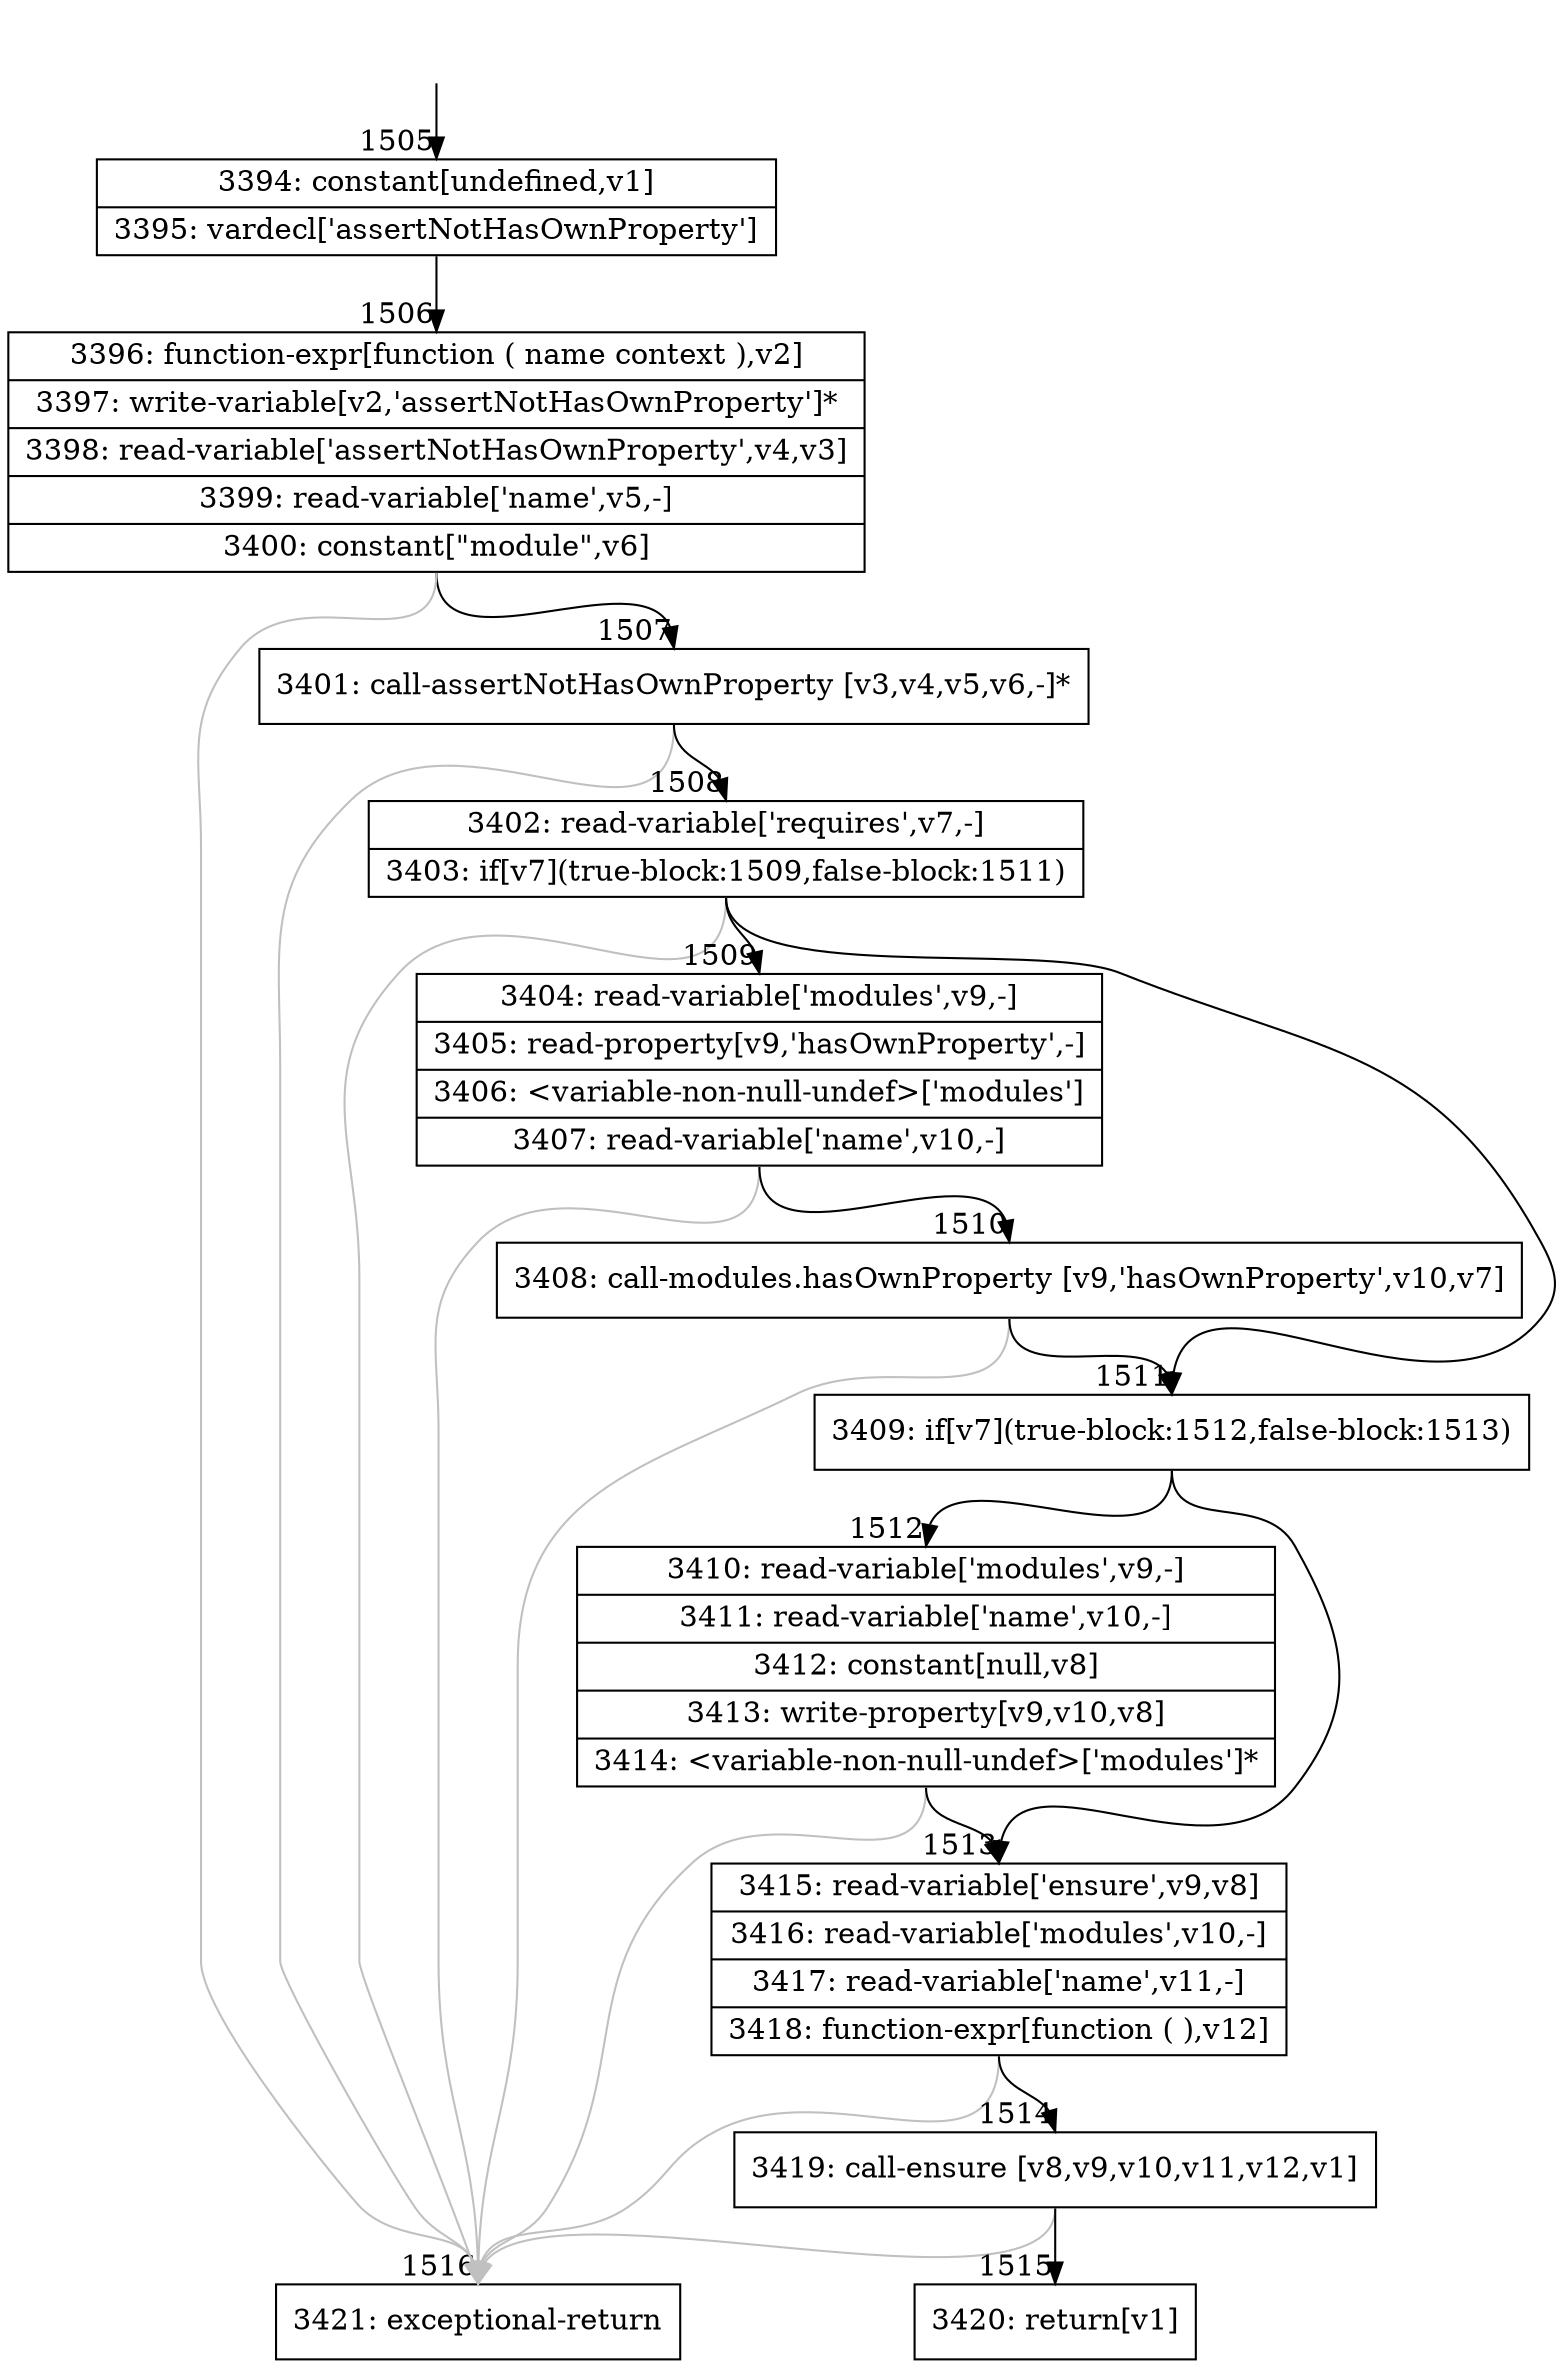 digraph {
rankdir="TD"
BB_entry106[shape=none,label=""];
BB_entry106 -> BB1505 [tailport=s, headport=n, headlabel="    1505"]
BB1505 [shape=record label="{3394: constant[undefined,v1]|3395: vardecl['assertNotHasOwnProperty']}" ] 
BB1505 -> BB1506 [tailport=s, headport=n, headlabel="      1506"]
BB1506 [shape=record label="{3396: function-expr[function ( name context ),v2]|3397: write-variable[v2,'assertNotHasOwnProperty']*|3398: read-variable['assertNotHasOwnProperty',v4,v3]|3399: read-variable['name',v5,-]|3400: constant[\"module\",v6]}" ] 
BB1506 -> BB1507 [tailport=s, headport=n, headlabel="      1507"]
BB1506 -> BB1516 [tailport=s, headport=n, color=gray, headlabel="      1516"]
BB1507 [shape=record label="{3401: call-assertNotHasOwnProperty [v3,v4,v5,v6,-]*}" ] 
BB1507 -> BB1508 [tailport=s, headport=n, headlabel="      1508"]
BB1507 -> BB1516 [tailport=s, headport=n, color=gray]
BB1508 [shape=record label="{3402: read-variable['requires',v7,-]|3403: if[v7](true-block:1509,false-block:1511)}" ] 
BB1508 -> BB1511 [tailport=s, headport=n, headlabel="      1511"]
BB1508 -> BB1509 [tailport=s, headport=n, headlabel="      1509"]
BB1508 -> BB1516 [tailport=s, headport=n, color=gray]
BB1509 [shape=record label="{3404: read-variable['modules',v9,-]|3405: read-property[v9,'hasOwnProperty',-]|3406: \<variable-non-null-undef\>['modules']|3407: read-variable['name',v10,-]}" ] 
BB1509 -> BB1510 [tailport=s, headport=n, headlabel="      1510"]
BB1509 -> BB1516 [tailport=s, headport=n, color=gray]
BB1510 [shape=record label="{3408: call-modules.hasOwnProperty [v9,'hasOwnProperty',v10,v7]}" ] 
BB1510 -> BB1511 [tailport=s, headport=n]
BB1510 -> BB1516 [tailport=s, headport=n, color=gray]
BB1511 [shape=record label="{3409: if[v7](true-block:1512,false-block:1513)}" ] 
BB1511 -> BB1512 [tailport=s, headport=n, headlabel="      1512"]
BB1511 -> BB1513 [tailport=s, headport=n, headlabel="      1513"]
BB1512 [shape=record label="{3410: read-variable['modules',v9,-]|3411: read-variable['name',v10,-]|3412: constant[null,v8]|3413: write-property[v9,v10,v8]|3414: \<variable-non-null-undef\>['modules']*}" ] 
BB1512 -> BB1513 [tailport=s, headport=n]
BB1512 -> BB1516 [tailport=s, headport=n, color=gray]
BB1513 [shape=record label="{3415: read-variable['ensure',v9,v8]|3416: read-variable['modules',v10,-]|3417: read-variable['name',v11,-]|3418: function-expr[function ( ),v12]}" ] 
BB1513 -> BB1514 [tailport=s, headport=n, headlabel="      1514"]
BB1513 -> BB1516 [tailport=s, headport=n, color=gray]
BB1514 [shape=record label="{3419: call-ensure [v8,v9,v10,v11,v12,v1]}" ] 
BB1514 -> BB1515 [tailport=s, headport=n, headlabel="      1515"]
BB1514 -> BB1516 [tailport=s, headport=n, color=gray]
BB1515 [shape=record label="{3420: return[v1]}" ] 
BB1516 [shape=record label="{3421: exceptional-return}" ] 
//#$~ 2207
}
